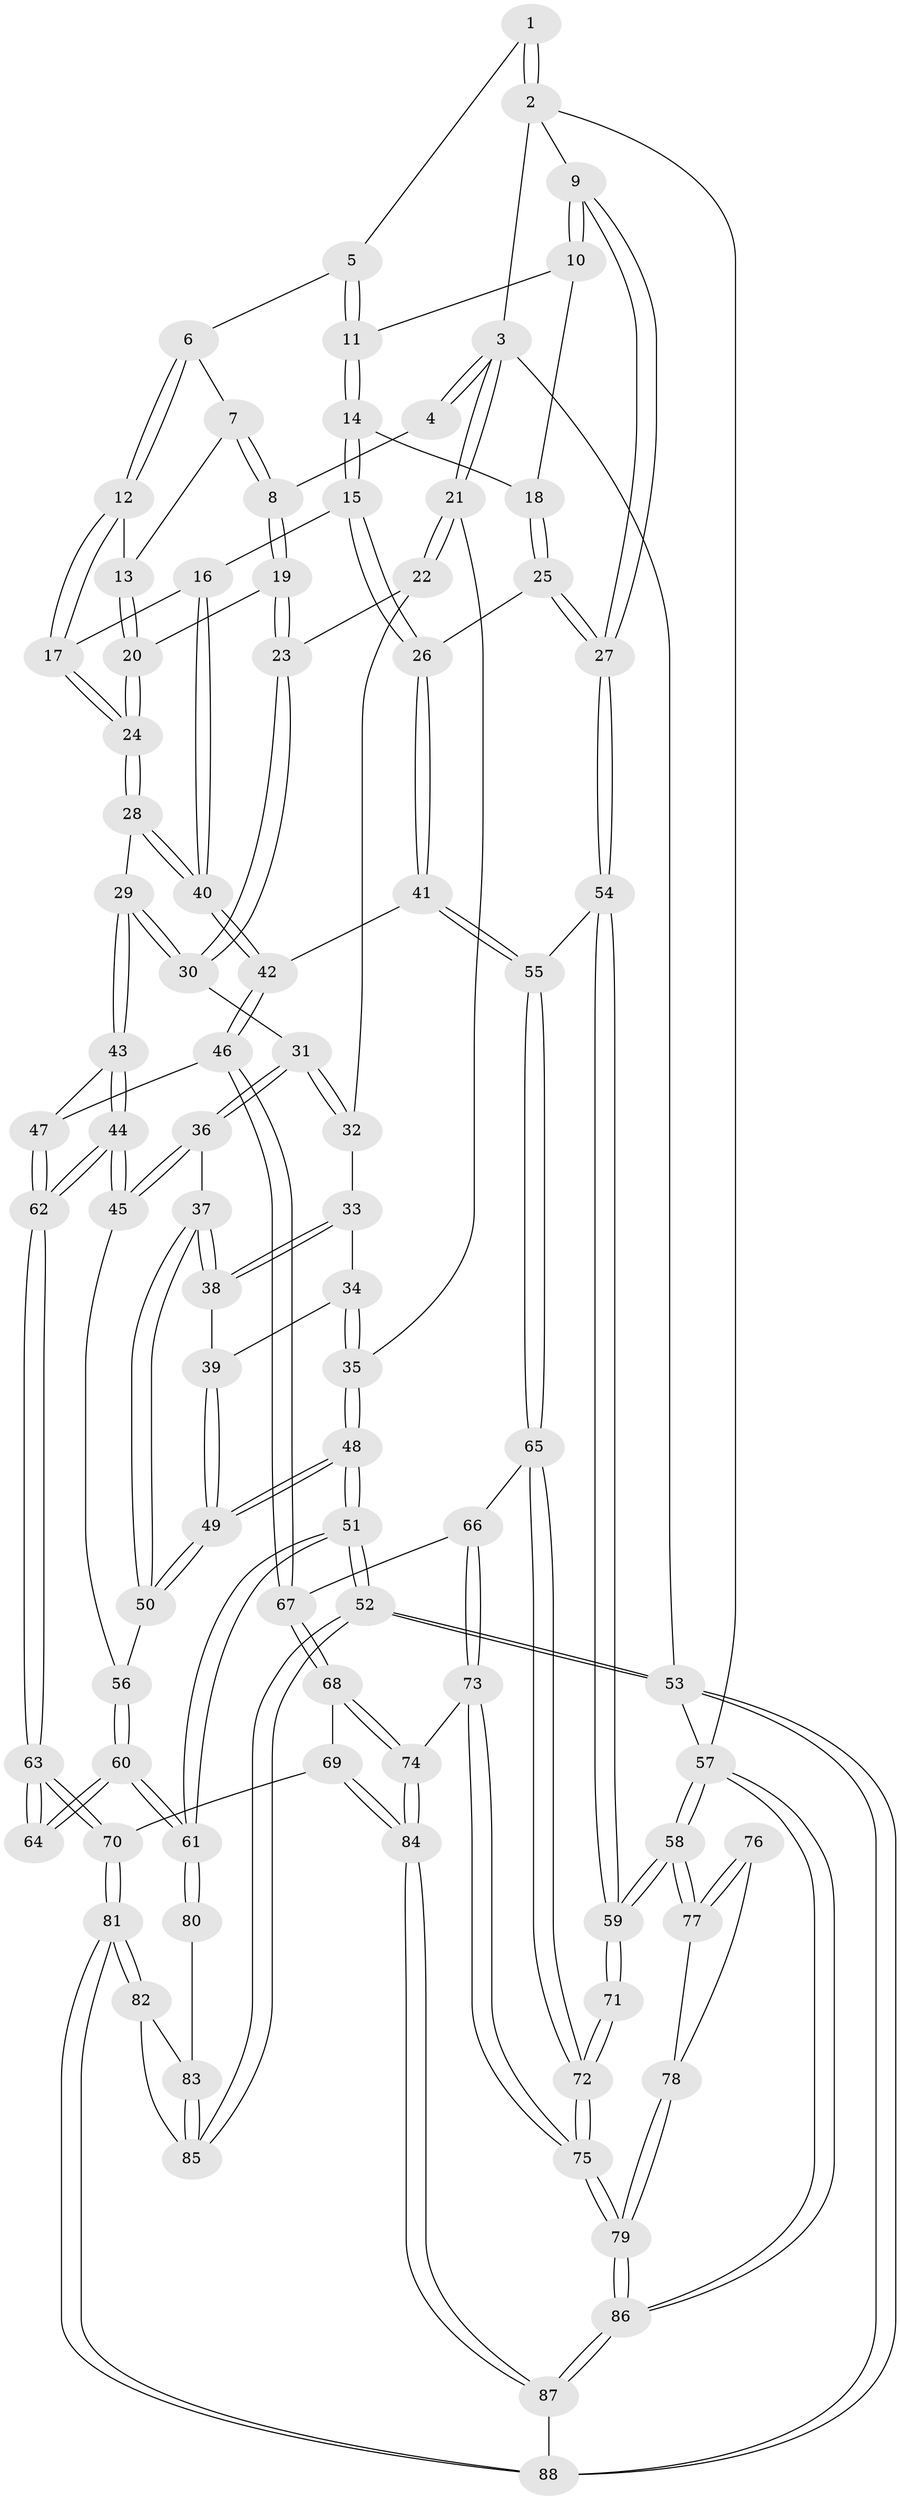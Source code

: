// coarse degree distribution, {4: 0.34615384615384615, 3: 0.15384615384615385, 5: 0.36538461538461536, 7: 0.019230769230769232, 6: 0.07692307692307693, 8: 0.019230769230769232, 2: 0.019230769230769232}
// Generated by graph-tools (version 1.1) at 2025/04/03/04/25 22:04:58]
// undirected, 88 vertices, 217 edges
graph export_dot {
graph [start="1"]
  node [color=gray90,style=filled];
  1 [pos="+0.7479882724728141+0"];
  2 [pos="+1+0"];
  3 [pos="+0+0"];
  4 [pos="+0.3991312183595408+0"];
  5 [pos="+0.620944687881034+0.14992506492364022"];
  6 [pos="+0.5516425896561193+0.1786443882007602"];
  7 [pos="+0.4922983928658465+0.1761243733820736"];
  8 [pos="+0.3524611113004383+0.16597695636711454"];
  9 [pos="+1+0.06521741034355778"];
  10 [pos="+0.8267320945290562+0.22402794021900446"];
  11 [pos="+0.6974997646372284+0.2293689412789334"];
  12 [pos="+0.5537698769476621+0.3353087519216506"];
  13 [pos="+0.4902848255584537+0.3271992687922256"];
  14 [pos="+0.6973068763139895+0.2895451764082416"];
  15 [pos="+0.6521416978368804+0.38696608909337776"];
  16 [pos="+0.6495445270914788+0.3873547983510645"];
  17 [pos="+0.557519587923531+0.3457648763200734"];
  18 [pos="+0.7957653053455687+0.358543940263577"];
  19 [pos="+0.2937450535890308+0.21533622206334307"];
  20 [pos="+0.414972253394441+0.3313551953617837"];
  21 [pos="+0+0"];
  22 [pos="+0.0027976765328787036+0.10723755933574453"];
  23 [pos="+0.2772604478534194+0.221821978531031"];
  24 [pos="+0.4760670964440051+0.43747691274105205"];
  25 [pos="+0.8110669488638176+0.38751026154935286"];
  26 [pos="+0.7594392764747314+0.48414639757076217"];
  27 [pos="+1+0.24838784993940433"];
  28 [pos="+0.4751876116528873+0.4523783331111002"];
  29 [pos="+0.4728940422016242+0.45455950378379756"];
  30 [pos="+0.2450350191636815+0.3764398991734974"];
  31 [pos="+0.24245017751517042+0.38350554798780007"];
  32 [pos="+0.07846458886324122+0.3984679753643466"];
  33 [pos="+0.06504209519078427+0.4095756185376474"];
  34 [pos="+0.06041387274565513+0.4113725454076941"];
  35 [pos="+0+0.11458611222122982"];
  36 [pos="+0.24384390589440244+0.4699494809916701"];
  37 [pos="+0.14128900556347251+0.5110476866072514"];
  38 [pos="+0.11206915468600562+0.4950238229214247"];
  39 [pos="+0+0.48578717689249534"];
  40 [pos="+0.5675216044984174+0.48498974738870715"];
  41 [pos="+0.774208623532776+0.5606980083373987"];
  42 [pos="+0.6140176349313266+0.5777214687451477"];
  43 [pos="+0.4612861039867542+0.4723265408662791"];
  44 [pos="+0.3396097467024592+0.5957466960610585"];
  45 [pos="+0.26643256225744+0.5071060239882618"];
  46 [pos="+0.5595354908306243+0.6346078572602353"];
  47 [pos="+0.5567797428997182+0.6351231989805888"];
  48 [pos="+0+0.6012829112007225"];
  49 [pos="+0+0.5814331075725995"];
  50 [pos="+0.09078249580890688+0.5828153795453104"];
  51 [pos="+0+0.8485813536955027"];
  52 [pos="+0+1"];
  53 [pos="+0+1"];
  54 [pos="+1+0.5335175515130669"];
  55 [pos="+0.8295359712825414+0.6097675233589764"];
  56 [pos="+0.129008356151768+0.6307398940242972"];
  57 [pos="+1+1"];
  58 [pos="+1+0.9644515854413935"];
  59 [pos="+1+0.6823581227118882"];
  60 [pos="+0.1301236905971683+0.6336446993619694"];
  61 [pos="+0+0.7969140162219468"];
  62 [pos="+0.35830997912337026+0.7075400290970343"];
  63 [pos="+0.3392689491250088+0.7603254387415992"];
  64 [pos="+0.2954586500558319+0.7670565612088006"];
  65 [pos="+0.7890265987127575+0.7508475616785076"];
  66 [pos="+0.7605359131247647+0.7591974464961289"];
  67 [pos="+0.6462278432721943+0.7612701828590034"];
  68 [pos="+0.5696916216260011+0.833263244858626"];
  69 [pos="+0.46139543200941896+0.8322084169469536"];
  70 [pos="+0.36350957524947763+0.7964245418708584"];
  71 [pos="+0.9245699449090558+0.8304970393658752"];
  72 [pos="+0.8283121684241123+0.8139058671554037"];
  73 [pos="+0.6640632861889926+0.9158991473931801"];
  74 [pos="+0.6174062154390576+0.901227357560541"];
  75 [pos="+0.7982771677403905+1"];
  76 [pos="+0.9330966929437333+0.8452717983495808"];
  77 [pos="+1+0.9396743591373173"];
  78 [pos="+0.9639437675750132+0.9387904389698529"];
  79 [pos="+0.7988324447282067+1"];
  80 [pos="+0.27457853411531+0.7769366308146224"];
  81 [pos="+0.34481740693358254+1"];
  82 [pos="+0.2092893587472292+0.9742575701834115"];
  83 [pos="+0.1919489373199066+0.9029218733290525"];
  84 [pos="+0.5492531126315559+1"];
  85 [pos="+0.024105581530981093+0.9943211081994097"];
  86 [pos="+0.7832254384162817+1"];
  87 [pos="+0.5440814935522439+1"];
  88 [pos="+0.34666274589185725+1"];
  1 -- 2;
  1 -- 2;
  1 -- 5;
  2 -- 3;
  2 -- 9;
  2 -- 57;
  3 -- 4;
  3 -- 4;
  3 -- 21;
  3 -- 21;
  3 -- 53;
  4 -- 8;
  5 -- 6;
  5 -- 11;
  5 -- 11;
  6 -- 7;
  6 -- 12;
  6 -- 12;
  7 -- 8;
  7 -- 8;
  7 -- 13;
  8 -- 19;
  8 -- 19;
  9 -- 10;
  9 -- 10;
  9 -- 27;
  9 -- 27;
  10 -- 11;
  10 -- 18;
  11 -- 14;
  11 -- 14;
  12 -- 13;
  12 -- 17;
  12 -- 17;
  13 -- 20;
  13 -- 20;
  14 -- 15;
  14 -- 15;
  14 -- 18;
  15 -- 16;
  15 -- 26;
  15 -- 26;
  16 -- 17;
  16 -- 40;
  16 -- 40;
  17 -- 24;
  17 -- 24;
  18 -- 25;
  18 -- 25;
  19 -- 20;
  19 -- 23;
  19 -- 23;
  20 -- 24;
  20 -- 24;
  21 -- 22;
  21 -- 22;
  21 -- 35;
  22 -- 23;
  22 -- 32;
  23 -- 30;
  23 -- 30;
  24 -- 28;
  24 -- 28;
  25 -- 26;
  25 -- 27;
  25 -- 27;
  26 -- 41;
  26 -- 41;
  27 -- 54;
  27 -- 54;
  28 -- 29;
  28 -- 40;
  28 -- 40;
  29 -- 30;
  29 -- 30;
  29 -- 43;
  29 -- 43;
  30 -- 31;
  31 -- 32;
  31 -- 32;
  31 -- 36;
  31 -- 36;
  32 -- 33;
  33 -- 34;
  33 -- 38;
  33 -- 38;
  34 -- 35;
  34 -- 35;
  34 -- 39;
  35 -- 48;
  35 -- 48;
  36 -- 37;
  36 -- 45;
  36 -- 45;
  37 -- 38;
  37 -- 38;
  37 -- 50;
  37 -- 50;
  38 -- 39;
  39 -- 49;
  39 -- 49;
  40 -- 42;
  40 -- 42;
  41 -- 42;
  41 -- 55;
  41 -- 55;
  42 -- 46;
  42 -- 46;
  43 -- 44;
  43 -- 44;
  43 -- 47;
  44 -- 45;
  44 -- 45;
  44 -- 62;
  44 -- 62;
  45 -- 56;
  46 -- 47;
  46 -- 67;
  46 -- 67;
  47 -- 62;
  47 -- 62;
  48 -- 49;
  48 -- 49;
  48 -- 51;
  48 -- 51;
  49 -- 50;
  49 -- 50;
  50 -- 56;
  51 -- 52;
  51 -- 52;
  51 -- 61;
  51 -- 61;
  52 -- 53;
  52 -- 53;
  52 -- 85;
  52 -- 85;
  53 -- 88;
  53 -- 88;
  53 -- 57;
  54 -- 55;
  54 -- 59;
  54 -- 59;
  55 -- 65;
  55 -- 65;
  56 -- 60;
  56 -- 60;
  57 -- 58;
  57 -- 58;
  57 -- 86;
  57 -- 86;
  58 -- 59;
  58 -- 59;
  58 -- 77;
  58 -- 77;
  59 -- 71;
  59 -- 71;
  60 -- 61;
  60 -- 61;
  60 -- 64;
  60 -- 64;
  61 -- 80;
  61 -- 80;
  62 -- 63;
  62 -- 63;
  63 -- 64;
  63 -- 64;
  63 -- 70;
  63 -- 70;
  65 -- 66;
  65 -- 72;
  65 -- 72;
  66 -- 67;
  66 -- 73;
  66 -- 73;
  67 -- 68;
  67 -- 68;
  68 -- 69;
  68 -- 74;
  68 -- 74;
  69 -- 70;
  69 -- 84;
  69 -- 84;
  70 -- 81;
  70 -- 81;
  71 -- 72;
  71 -- 72;
  72 -- 75;
  72 -- 75;
  73 -- 74;
  73 -- 75;
  73 -- 75;
  74 -- 84;
  74 -- 84;
  75 -- 79;
  75 -- 79;
  76 -- 77;
  76 -- 77;
  76 -- 78;
  77 -- 78;
  78 -- 79;
  78 -- 79;
  79 -- 86;
  79 -- 86;
  80 -- 83;
  81 -- 82;
  81 -- 82;
  81 -- 88;
  81 -- 88;
  82 -- 83;
  82 -- 85;
  83 -- 85;
  83 -- 85;
  84 -- 87;
  84 -- 87;
  86 -- 87;
  86 -- 87;
  87 -- 88;
}
